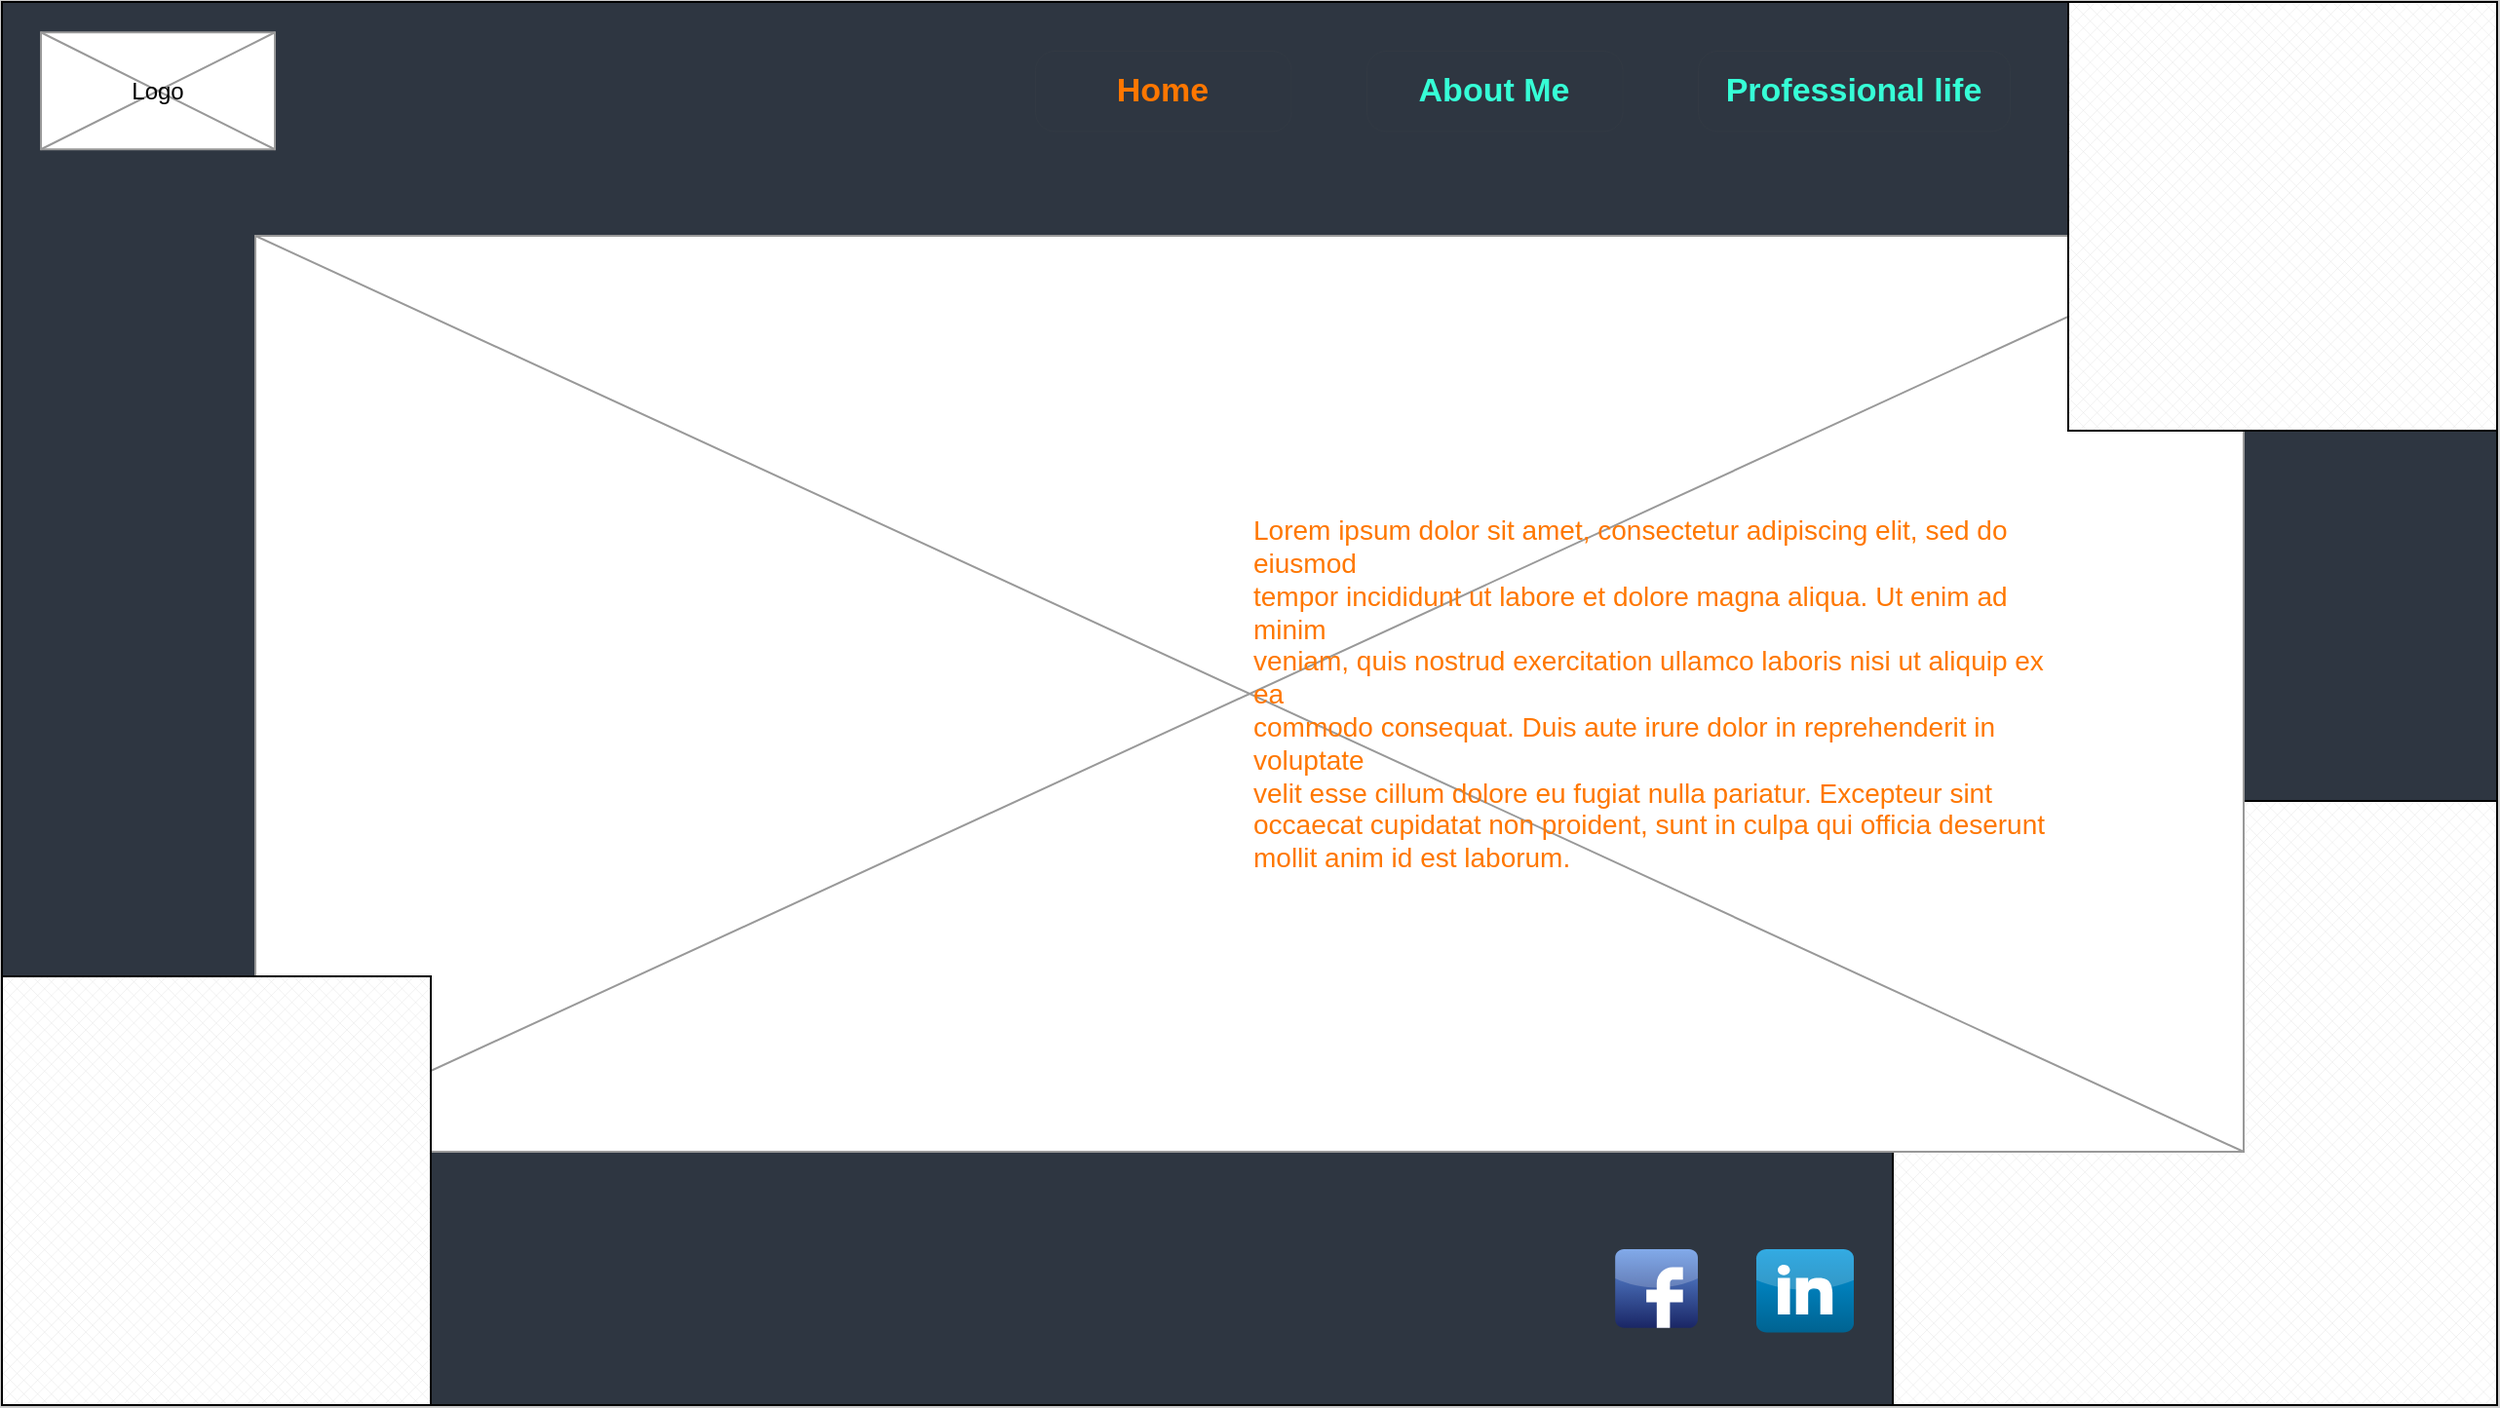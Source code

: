 <mxfile version="22.0.3" type="device" pages="3">
  <diagram name="Home" id="wBfMsF5EOpPH7qJPJvzx">
    <mxGraphModel dx="1418" dy="868" grid="1" gridSize="10" guides="1" tooltips="1" connect="1" arrows="1" fold="1" page="1" pageScale="1" pageWidth="1280" pageHeight="720" background="#CCCCCC" math="0" shadow="0">
      <root>
        <mxCell id="0" />
        <mxCell id="1" parent="0" />
        <mxCell id="7yaqULiW5rpqOAhdqojC-11" value="" style="rounded=0;whiteSpace=wrap;html=1;fillColor=#2E3641;" parent="1" vertex="1">
          <mxGeometry width="1280" height="720" as="geometry" />
        </mxCell>
        <mxCell id="QRP8fKSK-aSPXtrGsUG1-1" value="" style="verticalLabelPosition=bottom;shadow=0;dashed=0;align=center;html=1;verticalAlign=top;strokeWidth=1;shape=mxgraph.mockup.graphics.simpleIcon;strokeColor=#999999;" parent="1" vertex="1">
          <mxGeometry x="20" y="15.63" width="120" height="60" as="geometry" />
        </mxCell>
        <mxCell id="QRP8fKSK-aSPXtrGsUG1-2" value="Logo" style="text;html=1;strokeColor=none;fillColor=none;align=center;verticalAlign=middle;whiteSpace=wrap;rounded=0;" parent="1" vertex="1">
          <mxGeometry x="50" y="30.63" width="60" height="30" as="geometry" />
        </mxCell>
        <mxCell id="QRP8fKSK-aSPXtrGsUG1-3" value="Hero img" style="text;html=1;strokeColor=none;fillColor=none;align=center;verticalAlign=middle;whiteSpace=wrap;rounded=0;" parent="1" vertex="1">
          <mxGeometry x="610" y="340" width="60" height="30" as="geometry" />
        </mxCell>
        <mxCell id="qCJTzdN3XoCEvBxiuuqa-1" value="&lt;font color=&quot;#ff7700&quot;&gt;Home&lt;/font&gt;" style="strokeWidth=0;shadow=0;dashed=0;align=center;html=1;shape=mxgraph.mockup.buttons.button;strokeColor=#666666;fontColor=#36FFD6;mainText=;buttonStyle=round;fontSize=17;fontStyle=1;fillColor=#2E3641;whiteSpace=wrap;direction=south;rotation=0;" parent="1" vertex="1">
          <mxGeometry x="530" y="25.01" width="131.25" height="41.25" as="geometry" />
        </mxCell>
        <mxCell id="dCPN4y6ug0PJeD0DynAb-1" value="" style="verticalLabelPosition=bottom;verticalAlign=top;html=1;shape=mxgraph.basic.patternFillRect;fillStyle=diagGrid;step=5;fillStrokeWidth=0.2;fillStrokeColor=#dddddd;" parent="1" vertex="1">
          <mxGeometry x="970" y="410" width="310" height="310" as="geometry" />
        </mxCell>
        <mxCell id="PQiBWI9s9tDiOVRvdSXA-1" value="About Me" style="strokeWidth=0;shadow=0;dashed=0;align=center;html=1;shape=mxgraph.mockup.buttons.button;strokeColor=#666666;fontColor=#36FFD6;mainText=;buttonStyle=round;fontSize=17;fontStyle=1;fillColor=#2E3641;whiteSpace=wrap;direction=south;rotation=0;" parent="1" vertex="1">
          <mxGeometry x="700" y="25.01" width="131.25" height="41.25" as="geometry" />
        </mxCell>
        <mxCell id="PQiBWI9s9tDiOVRvdSXA-2" value="Professional life" style="strokeWidth=0;shadow=0;dashed=0;align=center;html=1;shape=mxgraph.mockup.buttons.button;strokeColor=#666666;fontColor=#36FFD6;mainText=;buttonStyle=round;fontSize=17;fontStyle=1;fillColor=#2E3641;whiteSpace=wrap;direction=south;rotation=0;" parent="1" vertex="1">
          <mxGeometry x="870" y="25.01" width="160" height="41.25" as="geometry" />
        </mxCell>
        <mxCell id="7yaqULiW5rpqOAhdqojC-18" value="" style="verticalLabelPosition=bottom;shadow=0;dashed=0;align=center;html=1;verticalAlign=top;strokeWidth=1;shape=mxgraph.mockup.graphics.simpleIcon;strokeColor=#999999;" parent="1" vertex="1">
          <mxGeometry x="130" y="120" width="1020" height="470" as="geometry" />
        </mxCell>
        <mxCell id="UjjXFJUzAmLXbmccAbjf-2" value="" style="verticalLabelPosition=bottom;verticalAlign=top;html=1;shape=mxgraph.basic.patternFillRect;fillStyle=diagGrid;step=5;fillStrokeWidth=0.2;fillStrokeColor=#dddddd;" parent="1" vertex="1">
          <mxGeometry x="1060" width="220" height="220" as="geometry" />
        </mxCell>
        <mxCell id="UjjXFJUzAmLXbmccAbjf-1" value="" style="verticalLabelPosition=bottom;verticalAlign=top;html=1;shape=mxgraph.basic.patternFillRect;fillStyle=diagGrid;step=5;fillStrokeWidth=0.2;fillStrokeColor=#dddddd;" parent="1" vertex="1">
          <mxGeometry y="500" width="220" height="220" as="geometry" />
        </mxCell>
        <mxCell id="b5jT3TNlWhaWunSks1nH-2" value="" style="dashed=0;outlineConnect=0;html=1;align=center;labelPosition=center;verticalLabelPosition=bottom;verticalAlign=top;shape=mxgraph.webicons.facebook;fillColor=#6294E4;gradientColor=#1A2665" parent="1" vertex="1">
          <mxGeometry x="827.6" y="640" width="42.4" height="40.4" as="geometry" />
        </mxCell>
        <mxCell id="b5jT3TNlWhaWunSks1nH-3" value="" style="dashed=0;outlineConnect=0;html=1;align=center;labelPosition=center;verticalLabelPosition=bottom;verticalAlign=top;shape=mxgraph.webicons.linkedin;fillColor=#0095DB;gradientColor=#006391" parent="1" vertex="1">
          <mxGeometry x="900" y="640" width="50" height="42.8" as="geometry" />
        </mxCell>
        <mxCell id="Gk7XXAPY_sbe26i6wyBb-1" value="&lt;font color=&quot;#ff7700&quot; style=&quot;font-size: 14px;&quot;&gt;Lorem ipsum dolor sit amet, consectetur adipiscing elit, sed do eiusmod &lt;br&gt;tempor incididunt ut labore et dolore magna aliqua. Ut enim ad minim &lt;br&gt;veniam, quis nostrud exercitation ullamco laboris nisi ut aliquip ex ea &lt;br&gt;commodo consequat. Duis aute irure dolor in reprehenderit in voluptate &lt;br&gt;velit esse cillum dolore eu fugiat nulla pariatur. Excepteur sint &lt;br&gt;occaecat cupidatat non proident, sunt in culpa qui officia deserunt &lt;br&gt;mollit anim id est laborum.&lt;/font&gt;" style="text;html=1;strokeColor=none;fillColor=none;align=left;verticalAlign=middle;whiteSpace=wrap;rounded=0;" parent="1" vertex="1">
          <mxGeometry x="640" y="230" width="420" height="250" as="geometry" />
        </mxCell>
      </root>
    </mxGraphModel>
  </diagram>
  <diagram id="TpxCy1GnwFPJlhL2u1xT" name="About Me">
    <mxGraphModel dx="1418" dy="868" grid="1" gridSize="10" guides="1" tooltips="1" connect="1" arrows="1" fold="1" page="1" pageScale="1" pageWidth="1280" pageHeight="720" math="0" shadow="0">
      <root>
        <mxCell id="0" />
        <mxCell id="1" parent="0" />
        <mxCell id="BMCmZ-RgQjH0LKbS7Fod-1" value="" style="rounded=0;whiteSpace=wrap;html=1;fillColor=#2E3641;" parent="1" vertex="1">
          <mxGeometry width="1280" height="720" as="geometry" />
        </mxCell>
        <mxCell id="BMCmZ-RgQjH0LKbS7Fod-5" value="" style="verticalLabelPosition=bottom;shadow=0;dashed=0;align=center;html=1;verticalAlign=top;strokeWidth=1;shape=mxgraph.mockup.graphics.simpleIcon;strokeColor=#999999;" parent="1" vertex="1">
          <mxGeometry x="835" y="90" width="215" height="140" as="geometry" />
        </mxCell>
        <mxCell id="BMCmZ-RgQjH0LKbS7Fod-12" value="&lt;h1 style=&quot;font-size: 20px;&quot;&gt;Backgroung&lt;/h1&gt;&lt;h1 style=&quot;font-size: 20px;&quot;&gt;&lt;font style=&quot;font-size: 20px;&quot;&gt;Lorem ipsum dolor sit amet, consectetur adipiscing elit, sed do eiusmod &lt;br style=&quot;font-size: 20px;&quot;&gt;tempor incididunt ut labore et dolore magna aliqua. Ut enim ad minim &lt;br style=&quot;font-size: 20px;&quot;&gt;veniam, quis nostrud exercitation ullamco laboris nisi ut aliquip ex ea &lt;br style=&quot;font-size: 20px;&quot;&gt;commodo consequat. Duis aute irure dolor in reprehenderit in voluptate &lt;br style=&quot;font-size: 20px;&quot;&gt;&lt;br&gt;&lt;/font&gt;&lt;/h1&gt;" style="text;html=1;strokeColor=none;fillColor=none;spacing=5;spacingTop=-20;whiteSpace=wrap;overflow=hidden;rounded=0;fontSize=20;" parent="1" vertex="1">
          <mxGeometry x="160" y="90" width="620" height="250" as="geometry" />
        </mxCell>
        <mxCell id="ZT4jvt-g5h7mOymqCxKy-9" value="" style="verticalLabelPosition=bottom;shadow=0;dashed=0;align=center;html=1;verticalAlign=top;strokeWidth=1;shape=mxgraph.mockup.graphics.simpleIcon;strokeColor=#999999;" parent="1" vertex="1">
          <mxGeometry x="835" y="240" width="215" height="140" as="geometry" />
        </mxCell>
        <mxCell id="ZT4jvt-g5h7mOymqCxKy-10" value="" style="verticalLabelPosition=bottom;shadow=0;dashed=0;align=center;html=1;verticalAlign=top;strokeWidth=1;shape=mxgraph.mockup.graphics.simpleIcon;strokeColor=#999999;" parent="1" vertex="1">
          <mxGeometry x="160" y="340" width="215" height="140" as="geometry" />
        </mxCell>
        <mxCell id="ZT4jvt-g5h7mOymqCxKy-11" value="" style="verticalLabelPosition=bottom;shadow=0;dashed=0;align=center;html=1;verticalAlign=top;strokeWidth=1;shape=mxgraph.mockup.graphics.simpleIcon;strokeColor=#999999;" parent="1" vertex="1">
          <mxGeometry x="300" y="410" width="215" height="140" as="geometry" />
        </mxCell>
        <mxCell id="Ziz4033YWvLwNaLGAczF-1" value="" style="verticalLabelPosition=bottom;shadow=0;dashed=0;align=center;html=1;verticalAlign=top;strokeWidth=1;shape=mxgraph.mockup.graphics.simpleIcon;strokeColor=#999999;" parent="1" vertex="1">
          <mxGeometry x="20" y="15.63" width="120" height="60" as="geometry" />
        </mxCell>
        <mxCell id="Ziz4033YWvLwNaLGAczF-2" value="Logo" style="text;html=1;strokeColor=none;fillColor=none;align=center;verticalAlign=middle;whiteSpace=wrap;rounded=0;" parent="1" vertex="1">
          <mxGeometry x="50" y="30.63" width="60" height="30" as="geometry" />
        </mxCell>
        <mxCell id="Ziz4033YWvLwNaLGAczF-3" value="" style="verticalLabelPosition=bottom;verticalAlign=top;html=1;shape=mxgraph.basic.patternFillRect;fillStyle=diagGrid;step=5;fillStrokeWidth=0.2;fillStrokeColor=#dddddd;" parent="1" vertex="1">
          <mxGeometry x="970" y="410" width="310" height="310" as="geometry" />
        </mxCell>
        <mxCell id="Ziz4033YWvLwNaLGAczF-4" value="" style="verticalLabelPosition=bottom;verticalAlign=top;html=1;shape=mxgraph.basic.patternFillRect;fillStyle=diagGrid;step=5;fillStrokeWidth=0.2;fillStrokeColor=#dddddd;" parent="1" vertex="1">
          <mxGeometry x="1060" width="220" height="220" as="geometry" />
        </mxCell>
        <mxCell id="Ziz4033YWvLwNaLGAczF-5" value="" style="verticalLabelPosition=bottom;verticalAlign=top;html=1;shape=mxgraph.basic.patternFillRect;fillStyle=diagGrid;step=5;fillStrokeWidth=0.2;fillStrokeColor=#dddddd;" parent="1" vertex="1">
          <mxGeometry y="500" width="220" height="220" as="geometry" />
        </mxCell>
        <mxCell id="2_PRpetLgTnYJ_jcY5Hx-1" value="Home" style="strokeWidth=0;shadow=0;dashed=0;align=center;html=1;shape=mxgraph.mockup.buttons.button;strokeColor=#666666;fontColor=#36FFD6;mainText=;buttonStyle=round;fontSize=17;fontStyle=1;fillColor=#2E3641;whiteSpace=wrap;direction=south;rotation=0;" parent="1" vertex="1">
          <mxGeometry x="530" y="25.01" width="131.25" height="41.25" as="geometry" />
        </mxCell>
        <mxCell id="2_PRpetLgTnYJ_jcY5Hx-2" value="&lt;font color=&quot;#ff7700&quot;&gt;About Me&lt;/font&gt;" style="strokeWidth=0;shadow=0;dashed=0;align=center;html=1;shape=mxgraph.mockup.buttons.button;strokeColor=#666666;fontColor=#36FFD6;mainText=;buttonStyle=round;fontSize=17;fontStyle=1;fillColor=#2E3641;whiteSpace=wrap;direction=south;rotation=0;" parent="1" vertex="1">
          <mxGeometry x="700" y="25.01" width="131.25" height="41.25" as="geometry" />
        </mxCell>
        <mxCell id="2_PRpetLgTnYJ_jcY5Hx-3" value="Professional life" style="strokeWidth=0;shadow=0;dashed=0;align=center;html=1;shape=mxgraph.mockup.buttons.button;strokeColor=#666666;fontColor=#36FFD6;mainText=;buttonStyle=round;fontSize=17;fontStyle=1;fillColor=#2E3641;whiteSpace=wrap;direction=south;rotation=0;" parent="1" vertex="1">
          <mxGeometry x="870" y="25.01" width="160" height="41.25" as="geometry" />
        </mxCell>
        <mxCell id="ZT4jvt-g5h7mOymqCxKy-8" value="" style="verticalLabelPosition=bottom;shadow=0;dashed=0;align=center;html=1;verticalAlign=top;strokeWidth=1;shape=mxgraph.mockup.graphics.simpleIcon;strokeColor=#999999;" parent="1" vertex="1">
          <mxGeometry x="975" y="160" width="215" height="140" as="geometry" />
        </mxCell>
        <mxCell id="BMCmZ-RgQjH0LKbS7Fod-14" value="&lt;h1 style=&quot;font-size: 19px;&quot;&gt;Me&lt;/h1&gt;&lt;h1 style=&quot;font-size: 19px;&quot;&gt;&lt;font style=&quot;font-size: 19px;&quot;&gt;Lorem ipsum dolor sit amet, consectetur adipiscing elit, sed do eiusmod &lt;br style=&quot;font-size: 19px;&quot;&gt;tempor incididunt ut labore et dolore magna aliqua. Ut enim ad minim &lt;br style=&quot;font-size: 19px;&quot;&gt;veniam, quis nostrud exercitation ullamco laboris nisi ut aliquip ex&lt;br style=&quot;font-size: 19px;&quot;&gt;commodo consequat. Duis aute irure dolor in reprehenderit in voluptate&lt;br style=&quot;font-size: 19px;&quot;&gt;&lt;/font&gt;&lt;/h1&gt;" style="text;html=1;strokeColor=none;fillColor=none;spacing=5;spacingTop=-20;whiteSpace=wrap;overflow=hidden;rounded=0;fontSize=19;" parent="1" vertex="1">
          <mxGeometry x="570" y="360" width="620" height="250" as="geometry" />
        </mxCell>
        <mxCell id="ZT4jvt-g5h7mOymqCxKy-12" value="" style="verticalLabelPosition=bottom;shadow=0;dashed=0;align=center;html=1;verticalAlign=top;strokeWidth=1;shape=mxgraph.mockup.graphics.simpleIcon;strokeColor=#999999;" parent="1" vertex="1">
          <mxGeometry x="160" y="490" width="215" height="140" as="geometry" />
        </mxCell>
        <mxCell id="TsOiHpJsVgPfAd_2ojou-3" value="" style="dashed=0;outlineConnect=0;html=1;align=center;labelPosition=center;verticalLabelPosition=bottom;verticalAlign=top;shape=mxgraph.webicons.linkedin;fillColor=#0095DB;gradientColor=#006391" parent="1" vertex="1">
          <mxGeometry x="900" y="640" width="50" height="42.8" as="geometry" />
        </mxCell>
        <mxCell id="U1J52AF2PWD3Vwwmvw3O-1" value="" style="dashed=0;outlineConnect=0;html=1;align=center;labelPosition=center;verticalLabelPosition=bottom;verticalAlign=top;shape=mxgraph.webicons.facebook;fillColor=#6294E4;gradientColor=#1A2665" vertex="1" parent="1">
          <mxGeometry x="827.6" y="640" width="42.4" height="40.4" as="geometry" />
        </mxCell>
        <mxCell id="U1J52AF2PWD3Vwwmvw3O-2" value="" style="dashed=0;outlineConnect=0;html=1;align=center;labelPosition=center;verticalLabelPosition=bottom;verticalAlign=top;shape=mxgraph.webicons.linkedin;fillColor=#0095DB;gradientColor=#006391" vertex="1" parent="1">
          <mxGeometry x="900" y="640" width="50" height="42.8" as="geometry" />
        </mxCell>
      </root>
    </mxGraphModel>
  </diagram>
  <diagram id="FTLInvPN_gotltsp7zTQ" name="Professional Life">
    <mxGraphModel dx="1418" dy="868" grid="1" gridSize="10" guides="1" tooltips="1" connect="1" arrows="1" fold="1" page="1" pageScale="1" pageWidth="1280" pageHeight="720" math="0" shadow="0">
      <root>
        <mxCell id="0" />
        <mxCell id="1" parent="0" />
        <mxCell id="UwCQRblUi37K-v5Aw7vK-1" value="" style="rounded=0;whiteSpace=wrap;html=1;fillColor=#2E3641;" parent="1" vertex="1">
          <mxGeometry width="1280" height="720" as="geometry" />
        </mxCell>
        <mxCell id="l8b4pAbm5fQWwhxcnFbj-14" value="&lt;h1&gt;Heading&lt;/h1&gt;&lt;p&gt;Lorem ipsum dolor sit amet, consectetur adipisicing elit, sed do eiusmod tempor incididunt ut labore et dolore magna aliqua.&lt;/p&gt;" style="text;html=1;strokeColor=none;fillColor=none;spacing=5;spacingTop=-20;whiteSpace=wrap;overflow=hidden;rounded=0;" parent="1" vertex="1">
          <mxGeometry x="160" y="100" width="670" height="80" as="geometry" />
        </mxCell>
        <mxCell id="l8b4pAbm5fQWwhxcnFbj-16" value="&lt;h1&gt;Heading&lt;/h1&gt;&lt;p&gt;Lorem ipsum dolor sit amet, consectetur adipisicing elit, sed do eiusmod tempor incididunt ut labore et dolore magna aliqua.&lt;/p&gt;" style="text;html=1;strokeColor=none;fillColor=none;spacing=5;spacingTop=-20;whiteSpace=wrap;overflow=hidden;rounded=0;" parent="1" vertex="1">
          <mxGeometry x="160" y="200" width="670" height="80" as="geometry" />
        </mxCell>
        <mxCell id="l8b4pAbm5fQWwhxcnFbj-17" value="&lt;h1&gt;Heading&lt;/h1&gt;&lt;p&gt;Lorem ipsum dolor sit amet, consectetur adipisicing elit, sed do eiusmod tempor incididunt ut labore et dolore magna aliqua.&lt;/p&gt;" style="text;html=1;strokeColor=none;fillColor=none;spacing=5;spacingTop=-20;whiteSpace=wrap;overflow=hidden;rounded=0;" parent="1" vertex="1">
          <mxGeometry x="160" y="300.25" width="670" height="80" as="geometry" />
        </mxCell>
        <mxCell id="l8b4pAbm5fQWwhxcnFbj-18" value="&lt;h1&gt;Heading&lt;/h1&gt;&lt;p&gt;Lorem ipsum dolor sit amet, consectetur adipisicing elit, sed do eiusmod tempor incididunt ut labore et dolore magna aliqua.&lt;/p&gt;" style="text;html=1;strokeColor=none;fillColor=none;spacing=5;spacingTop=-20;whiteSpace=wrap;overflow=hidden;rounded=0;" parent="1" vertex="1">
          <mxGeometry x="160" y="400" width="670" height="80" as="geometry" />
        </mxCell>
        <mxCell id="q9BmifCWnXxqbpjacA7f-1" value="" style="verticalLabelPosition=bottom;shadow=0;dashed=0;align=center;html=1;verticalAlign=top;strokeWidth=1;shape=mxgraph.mockup.graphics.simpleIcon;strokeColor=#999999;" parent="1" vertex="1">
          <mxGeometry x="20" y="15.63" width="120" height="60" as="geometry" />
        </mxCell>
        <mxCell id="q9BmifCWnXxqbpjacA7f-2" value="Logo" style="text;html=1;strokeColor=none;fillColor=none;align=center;verticalAlign=middle;whiteSpace=wrap;rounded=0;" parent="1" vertex="1">
          <mxGeometry x="50" y="30.63" width="60" height="30" as="geometry" />
        </mxCell>
        <mxCell id="q9BmifCWnXxqbpjacA7f-4" value="" style="verticalLabelPosition=bottom;verticalAlign=top;html=1;shape=mxgraph.basic.patternFillRect;fillStyle=diagGrid;step=5;fillStrokeWidth=0.2;fillStrokeColor=#dddddd;" parent="1" vertex="1">
          <mxGeometry x="1060" width="220" height="220" as="geometry" />
        </mxCell>
        <mxCell id="q9BmifCWnXxqbpjacA7f-3" value="" style="verticalLabelPosition=bottom;verticalAlign=top;html=1;shape=mxgraph.basic.patternFillRect;fillStyle=diagGrid;step=5;fillStrokeWidth=0.2;fillStrokeColor=#dddddd;" parent="1" vertex="1">
          <mxGeometry x="970" y="410" width="310" height="310" as="geometry" />
        </mxCell>
        <mxCell id="q9BmifCWnXxqbpjacA7f-5" value="" style="verticalLabelPosition=bottom;verticalAlign=top;html=1;shape=mxgraph.basic.patternFillRect;fillStyle=diagGrid;step=5;fillStrokeWidth=0.2;fillStrokeColor=#dddddd;" parent="1" vertex="1">
          <mxGeometry y="500" width="220" height="220" as="geometry" />
        </mxCell>
        <mxCell id="4jpjoxdkmpiXWCgLBBD9-1" value="Home" style="strokeWidth=0;shadow=0;dashed=0;align=center;html=1;shape=mxgraph.mockup.buttons.button;strokeColor=#666666;fontColor=#36FFD6;mainText=;buttonStyle=round;fontSize=17;fontStyle=1;fillColor=#2E3641;whiteSpace=wrap;direction=south;rotation=0;" parent="1" vertex="1">
          <mxGeometry x="530" y="25.01" width="131.25" height="41.25" as="geometry" />
        </mxCell>
        <mxCell id="4jpjoxdkmpiXWCgLBBD9-2" value="About Me" style="strokeWidth=0;shadow=0;dashed=0;align=center;html=1;shape=mxgraph.mockup.buttons.button;strokeColor=#666666;fontColor=#36FFD6;mainText=;buttonStyle=round;fontSize=17;fontStyle=1;fillColor=#2E3641;whiteSpace=wrap;direction=south;rotation=0;" parent="1" vertex="1">
          <mxGeometry x="700" y="25.01" width="131.25" height="41.25" as="geometry" />
        </mxCell>
        <mxCell id="4jpjoxdkmpiXWCgLBBD9-3" value="Professional life" style="strokeWidth=0;shadow=0;dashed=0;align=center;html=1;shape=mxgraph.mockup.buttons.button;strokeColor=#666666;fontColor=#36FFD6;mainText=;buttonStyle=round;fontSize=17;fontStyle=1;fillColor=#2E3641;whiteSpace=wrap;direction=south;rotation=0;" parent="1" vertex="1">
          <mxGeometry x="870" y="25.01" width="160" height="41.25" as="geometry" />
        </mxCell>
        <mxCell id="UwCQRblUi37K-v5Aw7vK-4" value="" style="verticalLabelPosition=bottom;shadow=0;dashed=0;align=center;html=1;verticalAlign=top;strokeWidth=1;shape=mxgraph.mockup.graphics.simpleIcon;strokeColor=#999999;" parent="1" vertex="1">
          <mxGeometry x="840" y="90" width="350" height="250" as="geometry" />
        </mxCell>
        <mxCell id="UwCQRblUi37K-v5Aw7vK-8" value="" style="verticalLabelPosition=bottom;shadow=0;dashed=0;align=center;html=1;verticalAlign=top;strokeWidth=1;shape=mxgraph.mockup.graphics.simpleIcon;strokeColor=#999999;" parent="1" vertex="1">
          <mxGeometry x="840" y="345" width="350" height="250" as="geometry" />
        </mxCell>
        <mxCell id="l8b4pAbm5fQWwhxcnFbj-19" value="&lt;h1&gt;Heading&lt;/h1&gt;&lt;p&gt;Lorem ipsum dolor sit amet, consectetur adipisicing elit, sed do eiusmod tempor incididunt ut labore et dolore magna aliqua.&lt;/p&gt;" style="text;html=1;strokeColor=none;fillColor=none;spacing=5;spacingTop=-20;whiteSpace=wrap;overflow=hidden;rounded=0;" parent="1" vertex="1">
          <mxGeometry x="160" y="500" width="670" height="80" as="geometry" />
        </mxCell>
        <mxCell id="nSLU0fqORTCjb-2wCzUL-3" value="" style="dashed=0;outlineConnect=0;html=1;align=center;labelPosition=center;verticalLabelPosition=bottom;verticalAlign=top;shape=mxgraph.webicons.linkedin;fillColor=#0095DB;gradientColor=#006391" parent="1" vertex="1">
          <mxGeometry x="900" y="640" width="50" height="42.8" as="geometry" />
        </mxCell>
        <mxCell id="u54YatPMgjk7m5c5vcnM-1" value="" style="dashed=0;outlineConnect=0;html=1;align=center;labelPosition=center;verticalLabelPosition=bottom;verticalAlign=top;shape=mxgraph.webicons.facebook;fillColor=#6294E4;gradientColor=#1A2665" vertex="1" parent="1">
          <mxGeometry x="827.6" y="640" width="42.4" height="40.4" as="geometry" />
        </mxCell>
        <mxCell id="u54YatPMgjk7m5c5vcnM-2" value="" style="dashed=0;outlineConnect=0;html=1;align=center;labelPosition=center;verticalLabelPosition=bottom;verticalAlign=top;shape=mxgraph.webicons.linkedin;fillColor=#0095DB;gradientColor=#006391" vertex="1" parent="1">
          <mxGeometry x="900" y="640" width="50" height="42.8" as="geometry" />
        </mxCell>
      </root>
    </mxGraphModel>
  </diagram>
</mxfile>
